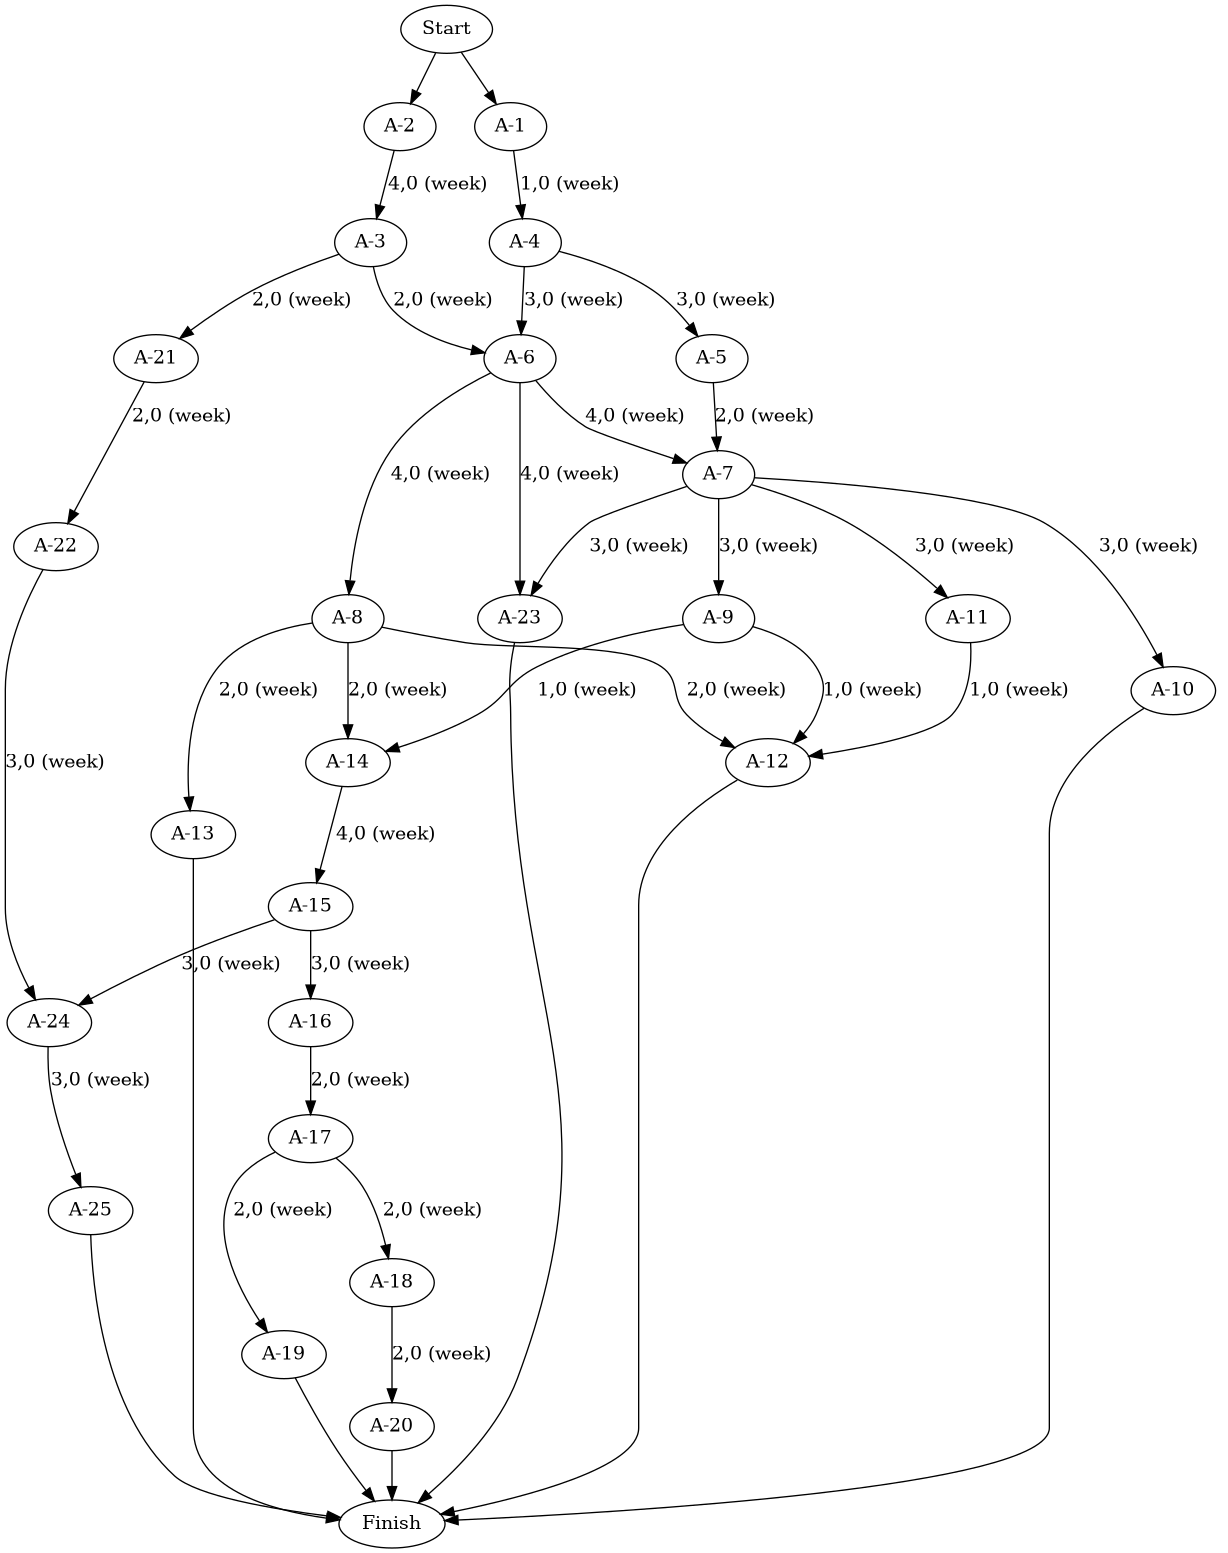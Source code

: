 @startuml
digraph Diagram {
"Start" -> "A-1"
"Start" -> "A-2"
"A-1" -> "A-4" [label = "1,0 (week)    "]
"A-2" -> "A-3" [label = "4,0 (week)    "]
"A-3" -> "A-6" [label = "2,0 (week)    "]
"A-3" -> "A-21" [label = "2,0 (week)    "]
"A-4" -> "A-5" [label = "3,0 (week)    "]
"A-4" -> "A-6" [label = "3,0 (week)    "]
"A-5" -> "A-7" [label = "2,0 (week)    "]
"A-6" -> "A-7" [label = "4,0 (week)    "]
"A-6" -> "A-8" [label = "4,0 (week)    "]
"A-6" -> "A-23" [label = "4,0 (week)    "]
"A-7" -> "A-9" [label = "3,0 (week)    "]
"A-7" -> "A-10" [label = "3,0 (week)    "]
"A-7" -> "A-11" [label = "3,0 (week)    "]
"A-7" -> "A-23" [label = "3,0 (week)    "]
"A-8" -> "A-12" [label = "2,0 (week)    "]
"A-8" -> "A-13" [label = "2,0 (week)    "]
"A-8" -> "A-14" [label = "2,0 (week)    "]
"A-9" -> "A-12" [label = "1,0 (week)    "]
"A-9" -> "A-14" [label = "1,0 (week)    "]
"A-10" -> "Finish"
"A-11" -> "A-12" [label = "1,0 (week)    "]
"A-12" -> "Finish"
"A-13" -> "Finish"
"A-14" -> "A-15" [label = "4,0 (week)    "]
"A-15" -> "A-16" [label = "3,0 (week)    "]
"A-15" -> "A-24" [label = "3,0 (week)    "]
"A-16" -> "A-17" [label = "2,0 (week)    "]
"A-17" -> "A-18" [label = "2,0 (week)    "]
"A-17" -> "A-19" [label = "2,0 (week)    "]
"A-18" -> "A-20" [label = "2,0 (week)    "]
"A-19" -> "Finish"
"A-20" -> "Finish"
"A-21" -> "A-22" [label = "2,0 (week)    "]
"A-22" -> "A-24" [label = "3,0 (week)    "]
"A-23" -> "Finish"
"A-24" -> "A-25" [label = "3,0 (week)    "]
"A-25" -> "Finish"
}
@enduml
